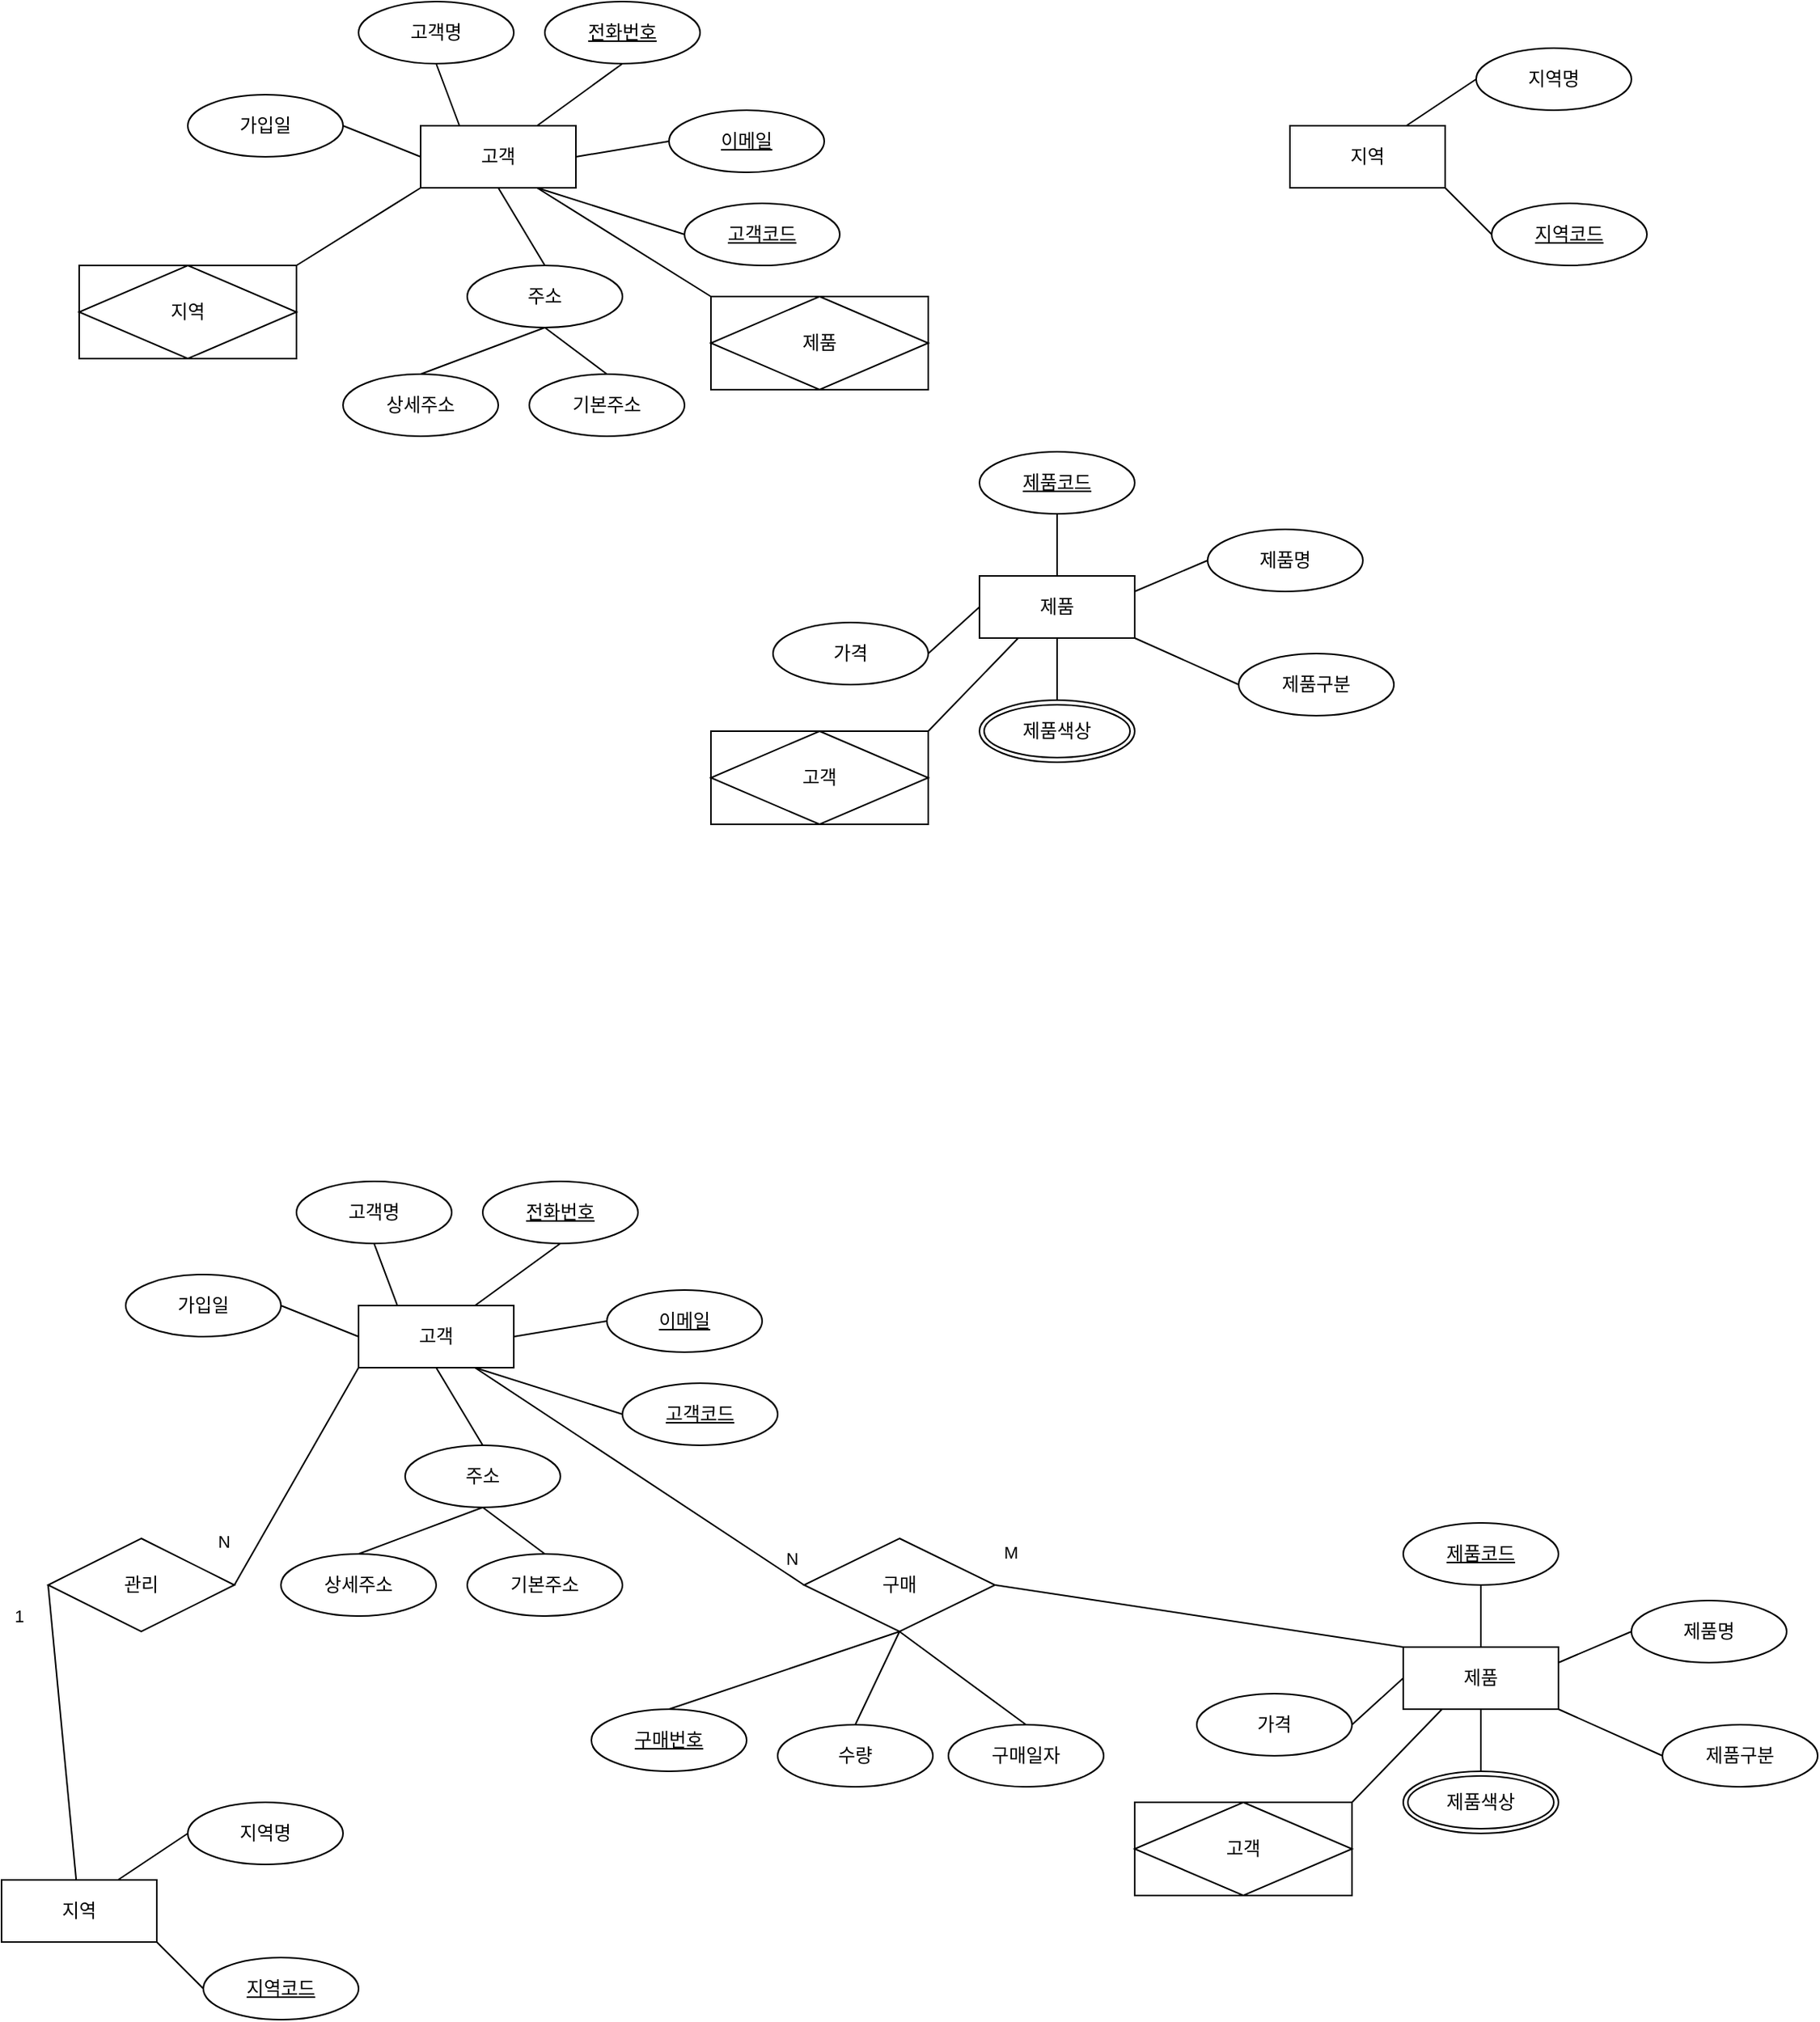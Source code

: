 <mxfile version="24.2.3" type="github" pages="2">
  <diagram name="페이지-1" id="yWdQFHgo5pu_PBagp2mT">
    <mxGraphModel dx="1611" dy="796" grid="1" gridSize="10" guides="1" tooltips="1" connect="1" arrows="1" fold="1" page="1" pageScale="1" pageWidth="827" pageHeight="1169" math="0" shadow="0">
      <root>
        <mxCell id="0" />
        <mxCell id="1" parent="0" />
        <mxCell id="yfW7u3X2JtrVaQoR2vka-1" value="고객" style="whiteSpace=wrap;html=1;align=center;" parent="1" vertex="1">
          <mxGeometry x="320" y="320" width="100" height="40" as="geometry" />
        </mxCell>
        <mxCell id="yfW7u3X2JtrVaQoR2vka-2" value="고객명" style="ellipse;whiteSpace=wrap;html=1;align=center;" parent="1" vertex="1">
          <mxGeometry x="280" y="240" width="100" height="40" as="geometry" />
        </mxCell>
        <mxCell id="yfW7u3X2JtrVaQoR2vka-3" value="" style="endArrow=none;html=1;rounded=0;exitX=0.5;exitY=1;exitDx=0;exitDy=0;entryX=0.25;entryY=0;entryDx=0;entryDy=0;" parent="1" source="yfW7u3X2JtrVaQoR2vka-2" target="yfW7u3X2JtrVaQoR2vka-1" edge="1">
          <mxGeometry relative="1" as="geometry">
            <mxPoint x="330" y="380" as="sourcePoint" />
            <mxPoint x="490" y="380" as="targetPoint" />
          </mxGeometry>
        </mxCell>
        <mxCell id="yfW7u3X2JtrVaQoR2vka-5" value="전화번호" style="ellipse;whiteSpace=wrap;html=1;align=center;fontStyle=4;" parent="1" vertex="1">
          <mxGeometry x="400" y="240" width="100" height="40" as="geometry" />
        </mxCell>
        <mxCell id="yfW7u3X2JtrVaQoR2vka-6" value="" style="endArrow=none;html=1;rounded=0;exitX=0.5;exitY=1;exitDx=0;exitDy=0;entryX=0.75;entryY=0;entryDx=0;entryDy=0;" parent="1" source="yfW7u3X2JtrVaQoR2vka-5" target="yfW7u3X2JtrVaQoR2vka-1" edge="1">
          <mxGeometry relative="1" as="geometry">
            <mxPoint x="340" y="290" as="sourcePoint" />
            <mxPoint x="355" y="330" as="targetPoint" />
          </mxGeometry>
        </mxCell>
        <mxCell id="yfW7u3X2JtrVaQoR2vka-7" value="이메일" style="ellipse;whiteSpace=wrap;html=1;align=center;fontStyle=4;" parent="1" vertex="1">
          <mxGeometry x="480" y="310" width="100" height="40" as="geometry" />
        </mxCell>
        <mxCell id="yfW7u3X2JtrVaQoR2vka-8" value="" style="endArrow=none;html=1;rounded=0;entryX=0;entryY=0.5;entryDx=0;entryDy=0;exitX=1;exitY=0.5;exitDx=0;exitDy=0;" parent="1" source="yfW7u3X2JtrVaQoR2vka-1" target="yfW7u3X2JtrVaQoR2vka-7" edge="1">
          <mxGeometry relative="1" as="geometry">
            <mxPoint x="330" y="380" as="sourcePoint" />
            <mxPoint x="490" y="380" as="targetPoint" />
          </mxGeometry>
        </mxCell>
        <mxCell id="yfW7u3X2JtrVaQoR2vka-9" value="고객코드" style="ellipse;whiteSpace=wrap;html=1;align=center;fontStyle=4;" parent="1" vertex="1">
          <mxGeometry x="490" y="370" width="100" height="40" as="geometry" />
        </mxCell>
        <mxCell id="yfW7u3X2JtrVaQoR2vka-10" value="" style="endArrow=none;html=1;rounded=0;entryX=0;entryY=0.5;entryDx=0;entryDy=0;exitX=0.75;exitY=1;exitDx=0;exitDy=0;" parent="1" source="yfW7u3X2JtrVaQoR2vka-1" target="yfW7u3X2JtrVaQoR2vka-9" edge="1">
          <mxGeometry relative="1" as="geometry">
            <mxPoint x="400" y="410" as="sourcePoint" />
            <mxPoint x="470" y="450" as="targetPoint" />
          </mxGeometry>
        </mxCell>
        <mxCell id="yfW7u3X2JtrVaQoR2vka-11" value="주소" style="ellipse;whiteSpace=wrap;html=1;align=center;" parent="1" vertex="1">
          <mxGeometry x="350" y="410" width="100" height="40" as="geometry" />
        </mxCell>
        <mxCell id="yfW7u3X2JtrVaQoR2vka-12" value="" style="endArrow=none;html=1;rounded=0;exitX=0.5;exitY=1;exitDx=0;exitDy=0;entryX=0.5;entryY=0;entryDx=0;entryDy=0;" parent="1" source="yfW7u3X2JtrVaQoR2vka-1" target="yfW7u3X2JtrVaQoR2vka-11" edge="1">
          <mxGeometry relative="1" as="geometry">
            <mxPoint x="330" y="380" as="sourcePoint" />
            <mxPoint x="490" y="380" as="targetPoint" />
          </mxGeometry>
        </mxCell>
        <mxCell id="yfW7u3X2JtrVaQoR2vka-13" value="상세주소" style="ellipse;whiteSpace=wrap;html=1;align=center;" parent="1" vertex="1">
          <mxGeometry x="270" y="480" width="100" height="40" as="geometry" />
        </mxCell>
        <mxCell id="yfW7u3X2JtrVaQoR2vka-14" value="" style="endArrow=none;html=1;rounded=0;exitX=0.5;exitY=1;exitDx=0;exitDy=0;entryX=0.5;entryY=0;entryDx=0;entryDy=0;" parent="1" source="yfW7u3X2JtrVaQoR2vka-11" target="yfW7u3X2JtrVaQoR2vka-13" edge="1">
          <mxGeometry relative="1" as="geometry">
            <mxPoint x="330" y="380" as="sourcePoint" />
            <mxPoint x="490" y="380" as="targetPoint" />
          </mxGeometry>
        </mxCell>
        <mxCell id="yfW7u3X2JtrVaQoR2vka-15" value="기본주소" style="ellipse;whiteSpace=wrap;html=1;align=center;" parent="1" vertex="1">
          <mxGeometry x="390" y="480" width="100" height="40" as="geometry" />
        </mxCell>
        <mxCell id="yfW7u3X2JtrVaQoR2vka-16" value="" style="endArrow=none;html=1;rounded=0;exitX=0.5;exitY=1;exitDx=0;exitDy=0;entryX=0.5;entryY=0;entryDx=0;entryDy=0;" parent="1" source="yfW7u3X2JtrVaQoR2vka-11" target="yfW7u3X2JtrVaQoR2vka-15" edge="1">
          <mxGeometry relative="1" as="geometry">
            <mxPoint x="520" y="450" as="sourcePoint" />
            <mxPoint x="610" y="380" as="targetPoint" />
          </mxGeometry>
        </mxCell>
        <mxCell id="yfW7u3X2JtrVaQoR2vka-17" value="가입일" style="ellipse;whiteSpace=wrap;html=1;align=center;" parent="1" vertex="1">
          <mxGeometry x="170" y="300" width="100" height="40" as="geometry" />
        </mxCell>
        <mxCell id="yfW7u3X2JtrVaQoR2vka-18" value="" style="endArrow=none;html=1;rounded=0;exitX=0;exitY=0.5;exitDx=0;exitDy=0;entryX=1;entryY=0.5;entryDx=0;entryDy=0;" parent="1" source="yfW7u3X2JtrVaQoR2vka-1" target="yfW7u3X2JtrVaQoR2vka-17" edge="1">
          <mxGeometry relative="1" as="geometry">
            <mxPoint x="330" y="380" as="sourcePoint" />
            <mxPoint x="490" y="380" as="targetPoint" />
          </mxGeometry>
        </mxCell>
        <mxCell id="yfW7u3X2JtrVaQoR2vka-20" value="" style="endArrow=none;html=1;rounded=0;exitX=0;exitY=1;exitDx=0;exitDy=0;entryX=1;entryY=0;entryDx=0;entryDy=0;" parent="1" source="yfW7u3X2JtrVaQoR2vka-1" target="yfW7u3X2JtrVaQoR2vka-40" edge="1">
          <mxGeometry relative="1" as="geometry">
            <mxPoint x="310" y="420" as="sourcePoint" />
            <mxPoint x="260" y="400" as="targetPoint" />
          </mxGeometry>
        </mxCell>
        <mxCell id="yfW7u3X2JtrVaQoR2vka-21" value="지역" style="whiteSpace=wrap;html=1;align=center;" parent="1" vertex="1">
          <mxGeometry x="880" y="320" width="100" height="40" as="geometry" />
        </mxCell>
        <mxCell id="yfW7u3X2JtrVaQoR2vka-23" value="" style="endArrow=none;html=1;rounded=0;entryX=0;entryY=0.5;entryDx=0;entryDy=0;exitX=0.75;exitY=0;exitDx=0;exitDy=0;" parent="1" source="yfW7u3X2JtrVaQoR2vka-21" target="yfW7u3X2JtrVaQoR2vka-24" edge="1">
          <mxGeometry relative="1" as="geometry">
            <mxPoint x="980" y="300" as="sourcePoint" />
            <mxPoint x="1040" y="290" as="targetPoint" />
          </mxGeometry>
        </mxCell>
        <mxCell id="yfW7u3X2JtrVaQoR2vka-24" value="지역명" style="ellipse;whiteSpace=wrap;html=1;align=center;" parent="1" vertex="1">
          <mxGeometry x="1000" y="270" width="100" height="40" as="geometry" />
        </mxCell>
        <mxCell id="yfW7u3X2JtrVaQoR2vka-25" value="지역코드" style="ellipse;whiteSpace=wrap;html=1;align=center;fontStyle=4;" parent="1" vertex="1">
          <mxGeometry x="1010" y="370" width="100" height="40" as="geometry" />
        </mxCell>
        <mxCell id="yfW7u3X2JtrVaQoR2vka-26" value="" style="endArrow=none;html=1;rounded=0;entryX=0;entryY=0.5;entryDx=0;entryDy=0;exitX=1;exitY=1;exitDx=0;exitDy=0;" parent="1" source="yfW7u3X2JtrVaQoR2vka-21" target="yfW7u3X2JtrVaQoR2vka-25" edge="1">
          <mxGeometry relative="1" as="geometry">
            <mxPoint x="650" y="410" as="sourcePoint" />
            <mxPoint x="810" y="410" as="targetPoint" />
          </mxGeometry>
        </mxCell>
        <mxCell id="yfW7u3X2JtrVaQoR2vka-27" value="제품" style="whiteSpace=wrap;html=1;align=center;" parent="1" vertex="1">
          <mxGeometry x="680" y="610" width="100" height="40" as="geometry" />
        </mxCell>
        <mxCell id="yfW7u3X2JtrVaQoR2vka-28" value="제품코드" style="ellipse;whiteSpace=wrap;html=1;align=center;fontStyle=4;" parent="1" vertex="1">
          <mxGeometry x="680" y="530" width="100" height="40" as="geometry" />
        </mxCell>
        <mxCell id="yfW7u3X2JtrVaQoR2vka-29" value="" style="endArrow=none;html=1;rounded=0;entryX=0.5;entryY=1;entryDx=0;entryDy=0;exitX=0.5;exitY=0;exitDx=0;exitDy=0;" parent="1" source="yfW7u3X2JtrVaQoR2vka-27" target="yfW7u3X2JtrVaQoR2vka-28" edge="1">
          <mxGeometry relative="1" as="geometry">
            <mxPoint x="650" y="410" as="sourcePoint" />
            <mxPoint x="810" y="410" as="targetPoint" />
          </mxGeometry>
        </mxCell>
        <mxCell id="yfW7u3X2JtrVaQoR2vka-30" value="제품명" style="ellipse;whiteSpace=wrap;html=1;align=center;" parent="1" vertex="1">
          <mxGeometry x="827" y="580" width="100" height="40" as="geometry" />
        </mxCell>
        <mxCell id="yfW7u3X2JtrVaQoR2vka-31" value="" style="endArrow=none;html=1;rounded=0;entryX=0.5;entryY=1;entryDx=0;entryDy=0;exitX=0.5;exitY=0;exitDx=0;exitDy=0;" parent="1" source="yfW7u3X2JtrVaQoR2vka-37" target="yfW7u3X2JtrVaQoR2vka-27" edge="1">
          <mxGeometry relative="1" as="geometry">
            <mxPoint x="650" y="410" as="sourcePoint" />
            <mxPoint x="810" y="410" as="targetPoint" />
          </mxGeometry>
        </mxCell>
        <mxCell id="yfW7u3X2JtrVaQoR2vka-32" value="" style="endArrow=none;html=1;rounded=0;entryX=0;entryY=0.5;entryDx=0;entryDy=0;exitX=1;exitY=0.25;exitDx=0;exitDy=0;" parent="1" source="yfW7u3X2JtrVaQoR2vka-27" target="yfW7u3X2JtrVaQoR2vka-30" edge="1">
          <mxGeometry relative="1" as="geometry">
            <mxPoint x="740" y="620" as="sourcePoint" />
            <mxPoint x="740" y="580" as="targetPoint" />
          </mxGeometry>
        </mxCell>
        <mxCell id="yfW7u3X2JtrVaQoR2vka-33" value="제품구분" style="ellipse;whiteSpace=wrap;html=1;align=center;" parent="1" vertex="1">
          <mxGeometry x="847" y="660" width="100" height="40" as="geometry" />
        </mxCell>
        <mxCell id="yfW7u3X2JtrVaQoR2vka-34" value="" style="endArrow=none;html=1;rounded=0;entryX=0;entryY=0.5;entryDx=0;entryDy=0;exitX=1;exitY=1;exitDx=0;exitDy=0;" parent="1" source="yfW7u3X2JtrVaQoR2vka-27" target="yfW7u3X2JtrVaQoR2vka-33" edge="1">
          <mxGeometry relative="1" as="geometry">
            <mxPoint x="800" y="700" as="sourcePoint" />
            <mxPoint x="760" y="660" as="targetPoint" />
          </mxGeometry>
        </mxCell>
        <mxCell id="yfW7u3X2JtrVaQoR2vka-37" value="제품색상" style="ellipse;shape=doubleEllipse;margin=3;whiteSpace=wrap;html=1;align=center;" parent="1" vertex="1">
          <mxGeometry x="680" y="690" width="100" height="40" as="geometry" />
        </mxCell>
        <mxCell id="yfW7u3X2JtrVaQoR2vka-38" value="가격" style="ellipse;whiteSpace=wrap;html=1;align=center;" parent="1" vertex="1">
          <mxGeometry x="547" y="640" width="100" height="40" as="geometry" />
        </mxCell>
        <mxCell id="yfW7u3X2JtrVaQoR2vka-39" value="" style="endArrow=none;html=1;rounded=0;entryX=1;entryY=0.5;entryDx=0;entryDy=0;exitX=0;exitY=0.5;exitDx=0;exitDy=0;" parent="1" source="yfW7u3X2JtrVaQoR2vka-27" target="yfW7u3X2JtrVaQoR2vka-38" edge="1">
          <mxGeometry relative="1" as="geometry">
            <mxPoint x="500" y="680" as="sourcePoint" />
            <mxPoint x="460" y="640" as="targetPoint" />
          </mxGeometry>
        </mxCell>
        <mxCell id="yfW7u3X2JtrVaQoR2vka-40" value="지역" style="shape=associativeEntity;whiteSpace=wrap;html=1;align=center;" parent="1" vertex="1">
          <mxGeometry x="100" y="410" width="140" height="60" as="geometry" />
        </mxCell>
        <mxCell id="yfW7u3X2JtrVaQoR2vka-41" value="제품" style="shape=associativeEntity;whiteSpace=wrap;html=1;align=center;" parent="1" vertex="1">
          <mxGeometry x="507" y="430" width="140" height="60" as="geometry" />
        </mxCell>
        <mxCell id="yfW7u3X2JtrVaQoR2vka-42" value="" style="endArrow=none;html=1;rounded=0;exitX=0.75;exitY=1;exitDx=0;exitDy=0;entryX=0;entryY=0;entryDx=0;entryDy=0;" parent="1" source="yfW7u3X2JtrVaQoR2vka-1" target="yfW7u3X2JtrVaQoR2vka-41" edge="1">
          <mxGeometry relative="1" as="geometry">
            <mxPoint x="650" y="420" as="sourcePoint" />
            <mxPoint x="810" y="420" as="targetPoint" />
          </mxGeometry>
        </mxCell>
        <mxCell id="yfW7u3X2JtrVaQoR2vka-43" value="고객" style="shape=associativeEntity;whiteSpace=wrap;html=1;align=center;" parent="1" vertex="1">
          <mxGeometry x="507" y="710" width="140" height="60" as="geometry" />
        </mxCell>
        <mxCell id="yfW7u3X2JtrVaQoR2vka-44" value="" style="endArrow=none;html=1;rounded=0;entryX=0.25;entryY=1;entryDx=0;entryDy=0;exitX=1;exitY=0;exitDx=0;exitDy=0;" parent="1" source="yfW7u3X2JtrVaQoR2vka-43" target="yfW7u3X2JtrVaQoR2vka-27" edge="1">
          <mxGeometry relative="1" as="geometry">
            <mxPoint x="650" y="420" as="sourcePoint" />
            <mxPoint x="810" y="420" as="targetPoint" />
          </mxGeometry>
        </mxCell>
        <mxCell id="UQGRLmTT_KwxohVnR57Q-1" value="고객" style="whiteSpace=wrap;html=1;align=center;" parent="1" vertex="1">
          <mxGeometry x="280" y="1080" width="100" height="40" as="geometry" />
        </mxCell>
        <mxCell id="UQGRLmTT_KwxohVnR57Q-2" value="고객명" style="ellipse;whiteSpace=wrap;html=1;align=center;" parent="1" vertex="1">
          <mxGeometry x="240" y="1000" width="100" height="40" as="geometry" />
        </mxCell>
        <mxCell id="UQGRLmTT_KwxohVnR57Q-3" value="" style="endArrow=none;html=1;rounded=0;exitX=0.5;exitY=1;exitDx=0;exitDy=0;entryX=0.25;entryY=0;entryDx=0;entryDy=0;" parent="1" source="UQGRLmTT_KwxohVnR57Q-2" target="UQGRLmTT_KwxohVnR57Q-1" edge="1">
          <mxGeometry relative="1" as="geometry">
            <mxPoint x="290" y="1140" as="sourcePoint" />
            <mxPoint x="450" y="1140" as="targetPoint" />
          </mxGeometry>
        </mxCell>
        <mxCell id="UQGRLmTT_KwxohVnR57Q-4" value="전화번호" style="ellipse;whiteSpace=wrap;html=1;align=center;fontStyle=4;" parent="1" vertex="1">
          <mxGeometry x="360" y="1000" width="100" height="40" as="geometry" />
        </mxCell>
        <mxCell id="UQGRLmTT_KwxohVnR57Q-5" value="" style="endArrow=none;html=1;rounded=0;exitX=0.5;exitY=1;exitDx=0;exitDy=0;entryX=0.75;entryY=0;entryDx=0;entryDy=0;" parent="1" source="UQGRLmTT_KwxohVnR57Q-4" target="UQGRLmTT_KwxohVnR57Q-1" edge="1">
          <mxGeometry relative="1" as="geometry">
            <mxPoint x="300" y="1050" as="sourcePoint" />
            <mxPoint x="315" y="1090" as="targetPoint" />
          </mxGeometry>
        </mxCell>
        <mxCell id="UQGRLmTT_KwxohVnR57Q-6" value="이메일" style="ellipse;whiteSpace=wrap;html=1;align=center;fontStyle=4;" parent="1" vertex="1">
          <mxGeometry x="440" y="1070" width="100" height="40" as="geometry" />
        </mxCell>
        <mxCell id="UQGRLmTT_KwxohVnR57Q-7" value="" style="endArrow=none;html=1;rounded=0;entryX=0;entryY=0.5;entryDx=0;entryDy=0;exitX=1;exitY=0.5;exitDx=0;exitDy=0;" parent="1" source="UQGRLmTT_KwxohVnR57Q-1" target="UQGRLmTT_KwxohVnR57Q-6" edge="1">
          <mxGeometry relative="1" as="geometry">
            <mxPoint x="290" y="1140" as="sourcePoint" />
            <mxPoint x="450" y="1140" as="targetPoint" />
          </mxGeometry>
        </mxCell>
        <mxCell id="UQGRLmTT_KwxohVnR57Q-8" value="고객코드" style="ellipse;whiteSpace=wrap;html=1;align=center;fontStyle=4;" parent="1" vertex="1">
          <mxGeometry x="450" y="1130" width="100" height="40" as="geometry" />
        </mxCell>
        <mxCell id="UQGRLmTT_KwxohVnR57Q-9" value="" style="endArrow=none;html=1;rounded=0;entryX=0;entryY=0.5;entryDx=0;entryDy=0;exitX=0.75;exitY=1;exitDx=0;exitDy=0;" parent="1" source="UQGRLmTT_KwxohVnR57Q-1" target="UQGRLmTT_KwxohVnR57Q-8" edge="1">
          <mxGeometry relative="1" as="geometry">
            <mxPoint x="360" y="1170" as="sourcePoint" />
            <mxPoint x="430" y="1210" as="targetPoint" />
          </mxGeometry>
        </mxCell>
        <mxCell id="UQGRLmTT_KwxohVnR57Q-10" value="주소" style="ellipse;whiteSpace=wrap;html=1;align=center;" parent="1" vertex="1">
          <mxGeometry x="310" y="1170" width="100" height="40" as="geometry" />
        </mxCell>
        <mxCell id="UQGRLmTT_KwxohVnR57Q-11" value="" style="endArrow=none;html=1;rounded=0;exitX=0.5;exitY=1;exitDx=0;exitDy=0;entryX=0.5;entryY=0;entryDx=0;entryDy=0;" parent="1" source="UQGRLmTT_KwxohVnR57Q-1" target="UQGRLmTT_KwxohVnR57Q-10" edge="1">
          <mxGeometry relative="1" as="geometry">
            <mxPoint x="290" y="1140" as="sourcePoint" />
            <mxPoint x="450" y="1140" as="targetPoint" />
          </mxGeometry>
        </mxCell>
        <mxCell id="UQGRLmTT_KwxohVnR57Q-12" value="상세주소" style="ellipse;whiteSpace=wrap;html=1;align=center;" parent="1" vertex="1">
          <mxGeometry x="230" y="1240" width="100" height="40" as="geometry" />
        </mxCell>
        <mxCell id="UQGRLmTT_KwxohVnR57Q-13" value="" style="endArrow=none;html=1;rounded=0;exitX=0.5;exitY=1;exitDx=0;exitDy=0;entryX=0.5;entryY=0;entryDx=0;entryDy=0;" parent="1" source="UQGRLmTT_KwxohVnR57Q-10" target="UQGRLmTT_KwxohVnR57Q-12" edge="1">
          <mxGeometry relative="1" as="geometry">
            <mxPoint x="290" y="1140" as="sourcePoint" />
            <mxPoint x="450" y="1140" as="targetPoint" />
          </mxGeometry>
        </mxCell>
        <mxCell id="UQGRLmTT_KwxohVnR57Q-14" value="기본주소" style="ellipse;whiteSpace=wrap;html=1;align=center;" parent="1" vertex="1">
          <mxGeometry x="350" y="1240" width="100" height="40" as="geometry" />
        </mxCell>
        <mxCell id="UQGRLmTT_KwxohVnR57Q-15" value="" style="endArrow=none;html=1;rounded=0;exitX=0.5;exitY=1;exitDx=0;exitDy=0;entryX=0.5;entryY=0;entryDx=0;entryDy=0;" parent="1" source="UQGRLmTT_KwxohVnR57Q-10" target="UQGRLmTT_KwxohVnR57Q-14" edge="1">
          <mxGeometry relative="1" as="geometry">
            <mxPoint x="480" y="1210" as="sourcePoint" />
            <mxPoint x="570" y="1140" as="targetPoint" />
          </mxGeometry>
        </mxCell>
        <mxCell id="UQGRLmTT_KwxohVnR57Q-16" value="가입일" style="ellipse;whiteSpace=wrap;html=1;align=center;" parent="1" vertex="1">
          <mxGeometry x="130" y="1060" width="100" height="40" as="geometry" />
        </mxCell>
        <mxCell id="UQGRLmTT_KwxohVnR57Q-17" value="" style="endArrow=none;html=1;rounded=0;exitX=0;exitY=0.5;exitDx=0;exitDy=0;entryX=1;entryY=0.5;entryDx=0;entryDy=0;" parent="1" source="UQGRLmTT_KwxohVnR57Q-1" target="UQGRLmTT_KwxohVnR57Q-16" edge="1">
          <mxGeometry relative="1" as="geometry">
            <mxPoint x="290" y="1140" as="sourcePoint" />
            <mxPoint x="450" y="1140" as="targetPoint" />
          </mxGeometry>
        </mxCell>
        <mxCell id="UQGRLmTT_KwxohVnR57Q-19" value="지역" style="whiteSpace=wrap;html=1;align=center;" parent="1" vertex="1">
          <mxGeometry x="50" y="1450" width="100" height="40" as="geometry" />
        </mxCell>
        <mxCell id="UQGRLmTT_KwxohVnR57Q-20" value="" style="endArrow=none;html=1;rounded=0;entryX=0;entryY=0.5;entryDx=0;entryDy=0;exitX=0.75;exitY=0;exitDx=0;exitDy=0;" parent="1" source="UQGRLmTT_KwxohVnR57Q-19" target="UQGRLmTT_KwxohVnR57Q-21" edge="1">
          <mxGeometry relative="1" as="geometry">
            <mxPoint x="150" y="1430" as="sourcePoint" />
            <mxPoint x="210" y="1420" as="targetPoint" />
          </mxGeometry>
        </mxCell>
        <mxCell id="UQGRLmTT_KwxohVnR57Q-21" value="지역명" style="ellipse;whiteSpace=wrap;html=1;align=center;" parent="1" vertex="1">
          <mxGeometry x="170" y="1400" width="100" height="40" as="geometry" />
        </mxCell>
        <mxCell id="UQGRLmTT_KwxohVnR57Q-22" value="지역코드" style="ellipse;whiteSpace=wrap;html=1;align=center;fontStyle=4;" parent="1" vertex="1">
          <mxGeometry x="180" y="1500" width="100" height="40" as="geometry" />
        </mxCell>
        <mxCell id="UQGRLmTT_KwxohVnR57Q-23" value="" style="endArrow=none;html=1;rounded=0;entryX=0;entryY=0.5;entryDx=0;entryDy=0;exitX=1;exitY=1;exitDx=0;exitDy=0;" parent="1" source="UQGRLmTT_KwxohVnR57Q-19" target="UQGRLmTT_KwxohVnR57Q-22" edge="1">
          <mxGeometry relative="1" as="geometry">
            <mxPoint x="-180" y="1540" as="sourcePoint" />
            <mxPoint x="-20" y="1540" as="targetPoint" />
          </mxGeometry>
        </mxCell>
        <mxCell id="UQGRLmTT_KwxohVnR57Q-24" value="제품" style="whiteSpace=wrap;html=1;align=center;" parent="1" vertex="1">
          <mxGeometry x="953" y="1300" width="100" height="40" as="geometry" />
        </mxCell>
        <mxCell id="UQGRLmTT_KwxohVnR57Q-25" value="제품코드" style="ellipse;whiteSpace=wrap;html=1;align=center;fontStyle=4;" parent="1" vertex="1">
          <mxGeometry x="953" y="1220" width="100" height="40" as="geometry" />
        </mxCell>
        <mxCell id="UQGRLmTT_KwxohVnR57Q-26" value="" style="endArrow=none;html=1;rounded=0;entryX=0.5;entryY=1;entryDx=0;entryDy=0;exitX=0.5;exitY=0;exitDx=0;exitDy=0;" parent="1" source="UQGRLmTT_KwxohVnR57Q-24" target="UQGRLmTT_KwxohVnR57Q-25" edge="1">
          <mxGeometry relative="1" as="geometry">
            <mxPoint x="923" y="1100" as="sourcePoint" />
            <mxPoint x="1083" y="1100" as="targetPoint" />
          </mxGeometry>
        </mxCell>
        <mxCell id="UQGRLmTT_KwxohVnR57Q-27" value="제품명" style="ellipse;whiteSpace=wrap;html=1;align=center;" parent="1" vertex="1">
          <mxGeometry x="1100" y="1270" width="100" height="40" as="geometry" />
        </mxCell>
        <mxCell id="UQGRLmTT_KwxohVnR57Q-28" value="" style="endArrow=none;html=1;rounded=0;entryX=0.5;entryY=1;entryDx=0;entryDy=0;exitX=0.5;exitY=0;exitDx=0;exitDy=0;" parent="1" source="UQGRLmTT_KwxohVnR57Q-32" target="UQGRLmTT_KwxohVnR57Q-24" edge="1">
          <mxGeometry relative="1" as="geometry">
            <mxPoint x="923" y="1100" as="sourcePoint" />
            <mxPoint x="1083" y="1100" as="targetPoint" />
          </mxGeometry>
        </mxCell>
        <mxCell id="UQGRLmTT_KwxohVnR57Q-29" value="" style="endArrow=none;html=1;rounded=0;entryX=0;entryY=0.5;entryDx=0;entryDy=0;exitX=1;exitY=0.25;exitDx=0;exitDy=0;" parent="1" source="UQGRLmTT_KwxohVnR57Q-24" target="UQGRLmTT_KwxohVnR57Q-27" edge="1">
          <mxGeometry relative="1" as="geometry">
            <mxPoint x="1013" y="1310" as="sourcePoint" />
            <mxPoint x="1013" y="1270" as="targetPoint" />
          </mxGeometry>
        </mxCell>
        <mxCell id="UQGRLmTT_KwxohVnR57Q-30" value="제품구분" style="ellipse;whiteSpace=wrap;html=1;align=center;" parent="1" vertex="1">
          <mxGeometry x="1120" y="1350" width="100" height="40" as="geometry" />
        </mxCell>
        <mxCell id="UQGRLmTT_KwxohVnR57Q-31" value="" style="endArrow=none;html=1;rounded=0;entryX=0;entryY=0.5;entryDx=0;entryDy=0;exitX=1;exitY=1;exitDx=0;exitDy=0;" parent="1" source="UQGRLmTT_KwxohVnR57Q-24" target="UQGRLmTT_KwxohVnR57Q-30" edge="1">
          <mxGeometry relative="1" as="geometry">
            <mxPoint x="1073" y="1390" as="sourcePoint" />
            <mxPoint x="1033" y="1350" as="targetPoint" />
          </mxGeometry>
        </mxCell>
        <mxCell id="UQGRLmTT_KwxohVnR57Q-32" value="제품색상" style="ellipse;shape=doubleEllipse;margin=3;whiteSpace=wrap;html=1;align=center;" parent="1" vertex="1">
          <mxGeometry x="953" y="1380" width="100" height="40" as="geometry" />
        </mxCell>
        <mxCell id="UQGRLmTT_KwxohVnR57Q-33" value="가격" style="ellipse;whiteSpace=wrap;html=1;align=center;" parent="1" vertex="1">
          <mxGeometry x="820" y="1330" width="100" height="40" as="geometry" />
        </mxCell>
        <mxCell id="UQGRLmTT_KwxohVnR57Q-34" value="" style="endArrow=none;html=1;rounded=0;entryX=1;entryY=0.5;entryDx=0;entryDy=0;exitX=0;exitY=0.5;exitDx=0;exitDy=0;" parent="1" source="UQGRLmTT_KwxohVnR57Q-24" target="UQGRLmTT_KwxohVnR57Q-33" edge="1">
          <mxGeometry relative="1" as="geometry">
            <mxPoint x="773" y="1370" as="sourcePoint" />
            <mxPoint x="733" y="1330" as="targetPoint" />
          </mxGeometry>
        </mxCell>
        <mxCell id="UQGRLmTT_KwxohVnR57Q-38" value="고객" style="shape=associativeEntity;whiteSpace=wrap;html=1;align=center;" parent="1" vertex="1">
          <mxGeometry x="780" y="1400" width="140" height="60" as="geometry" />
        </mxCell>
        <mxCell id="UQGRLmTT_KwxohVnR57Q-39" value="" style="endArrow=none;html=1;rounded=0;entryX=0.25;entryY=1;entryDx=0;entryDy=0;exitX=1;exitY=0;exitDx=0;exitDy=0;" parent="1" source="UQGRLmTT_KwxohVnR57Q-38" target="UQGRLmTT_KwxohVnR57Q-24" edge="1">
          <mxGeometry relative="1" as="geometry">
            <mxPoint x="923" y="1110" as="sourcePoint" />
            <mxPoint x="1083" y="1110" as="targetPoint" />
          </mxGeometry>
        </mxCell>
        <mxCell id="UQGRLmTT_KwxohVnR57Q-40" value="관리" style="shape=rhombus;perimeter=rhombusPerimeter;whiteSpace=wrap;html=1;align=center;" parent="1" vertex="1">
          <mxGeometry x="80" y="1230" width="120" height="60" as="geometry" />
        </mxCell>
        <mxCell id="UQGRLmTT_KwxohVnR57Q-41" value="N" style="endArrow=none;html=1;rounded=0;entryX=1;entryY=0.5;entryDx=0;entryDy=0;exitX=0;exitY=1;exitDx=0;exitDy=0;" parent="1" source="UQGRLmTT_KwxohVnR57Q-1" target="UQGRLmTT_KwxohVnR57Q-40" edge="1">
          <mxGeometry x="0.742" y="-20" relative="1" as="geometry">
            <mxPoint x="530" y="1230" as="sourcePoint" />
            <mxPoint x="690" y="1230" as="targetPoint" />
            <mxPoint as="offset" />
          </mxGeometry>
        </mxCell>
        <mxCell id="UQGRLmTT_KwxohVnR57Q-42" value="1" style="endArrow=none;html=1;rounded=0;entryX=0;entryY=0.5;entryDx=0;entryDy=0;" parent="1" source="UQGRLmTT_KwxohVnR57Q-19" target="UQGRLmTT_KwxohVnR57Q-40" edge="1">
          <mxGeometry x="0.808" y="21" relative="1" as="geometry">
            <mxPoint x="270" y="1230" as="sourcePoint" />
            <mxPoint x="430" y="1230" as="targetPoint" />
            <mxPoint as="offset" />
          </mxGeometry>
        </mxCell>
        <mxCell id="UQGRLmTT_KwxohVnR57Q-43" value="구매" style="shape=rhombus;perimeter=rhombusPerimeter;whiteSpace=wrap;html=1;align=center;" parent="1" vertex="1">
          <mxGeometry x="567" y="1230" width="123" height="60" as="geometry" />
        </mxCell>
        <mxCell id="UQGRLmTT_KwxohVnR57Q-44" value="N" style="endArrow=none;html=1;rounded=0;entryX=0;entryY=0.5;entryDx=0;entryDy=0;exitX=0.75;exitY=1;exitDx=0;exitDy=0;" parent="1" source="UQGRLmTT_KwxohVnR57Q-1" target="UQGRLmTT_KwxohVnR57Q-43" edge="1">
          <mxGeometry x="0.871" y="10" relative="1" as="geometry">
            <mxPoint x="270" y="1280" as="sourcePoint" />
            <mxPoint x="430" y="1280" as="targetPoint" />
            <mxPoint as="offset" />
          </mxGeometry>
        </mxCell>
        <mxCell id="UQGRLmTT_KwxohVnR57Q-45" value="M" style="endArrow=none;html=1;rounded=0;entryX=0;entryY=0;entryDx=0;entryDy=0;exitX=1;exitY=0.5;exitDx=0;exitDy=0;" parent="1" source="UQGRLmTT_KwxohVnR57Q-43" target="UQGRLmTT_KwxohVnR57Q-24" edge="1">
          <mxGeometry x="-0.944" y="22" relative="1" as="geometry">
            <mxPoint x="270" y="1280" as="sourcePoint" />
            <mxPoint x="430" y="1280" as="targetPoint" />
            <mxPoint x="-1" as="offset" />
          </mxGeometry>
        </mxCell>
        <mxCell id="UQGRLmTT_KwxohVnR57Q-47" value="수량" style="ellipse;whiteSpace=wrap;html=1;align=center;" parent="1" vertex="1">
          <mxGeometry x="550" y="1350" width="100" height="40" as="geometry" />
        </mxCell>
        <mxCell id="UQGRLmTT_KwxohVnR57Q-48" value="" style="endArrow=none;html=1;rounded=0;entryX=0.5;entryY=1;entryDx=0;entryDy=0;exitX=0.5;exitY=0;exitDx=0;exitDy=0;" parent="1" source="UQGRLmTT_KwxohVnR57Q-47" target="UQGRLmTT_KwxohVnR57Q-43" edge="1">
          <mxGeometry relative="1" as="geometry">
            <mxPoint x="270" y="1220" as="sourcePoint" />
            <mxPoint x="430" y="1220" as="targetPoint" />
          </mxGeometry>
        </mxCell>
        <mxCell id="UQGRLmTT_KwxohVnR57Q-49" value="구매일자" style="ellipse;whiteSpace=wrap;html=1;align=center;" parent="1" vertex="1">
          <mxGeometry x="660" y="1350" width="100" height="40" as="geometry" />
        </mxCell>
        <mxCell id="UQGRLmTT_KwxohVnR57Q-50" value="" style="endArrow=none;html=1;rounded=0;entryX=0.5;entryY=1;entryDx=0;entryDy=0;exitX=0.5;exitY=0;exitDx=0;exitDy=0;" parent="1" source="UQGRLmTT_KwxohVnR57Q-49" target="UQGRLmTT_KwxohVnR57Q-43" edge="1">
          <mxGeometry relative="1" as="geometry">
            <mxPoint x="387" y="1230" as="sourcePoint" />
            <mxPoint x="746" y="1300" as="targetPoint" />
          </mxGeometry>
        </mxCell>
        <mxCell id="UQGRLmTT_KwxohVnR57Q-51" value="구매번호" style="ellipse;whiteSpace=wrap;html=1;align=center;fontStyle=4;" parent="1" vertex="1">
          <mxGeometry x="430" y="1340" width="100" height="40" as="geometry" />
        </mxCell>
        <mxCell id="UQGRLmTT_KwxohVnR57Q-52" value="" style="endArrow=none;html=1;rounded=0;entryX=0.5;entryY=1;entryDx=0;entryDy=0;exitX=0.5;exitY=0;exitDx=0;exitDy=0;" parent="1" source="UQGRLmTT_KwxohVnR57Q-51" target="UQGRLmTT_KwxohVnR57Q-43" edge="1">
          <mxGeometry relative="1" as="geometry">
            <mxPoint x="270" y="1220" as="sourcePoint" />
            <mxPoint x="430" y="1220" as="targetPoint" />
          </mxGeometry>
        </mxCell>
      </root>
    </mxGraphModel>
  </diagram>
  <diagram id="nBxRUBfIi_EyjYlu8Q9M" name="페이지-2">
    <mxGraphModel dx="2811" dy="1196" grid="0" gridSize="10" guides="1" tooltips="1" connect="1" arrows="1" fold="1" page="0" pageScale="1" pageWidth="827" pageHeight="1169" math="0" shadow="0">
      <root>
        <mxCell id="0" />
        <mxCell id="1" parent="0" />
        <mxCell id="QC_gBD_b5dESaRcIoD05-9" value="고객" style="shape=table;startSize=30;container=1;collapsible=1;childLayout=tableLayout;fixedRows=1;rowLines=0;fontStyle=1;align=center;resizeLast=1;html=1;" vertex="1" parent="1">
          <mxGeometry x="-1160" y="-82" width="180" height="270" as="geometry" />
        </mxCell>
        <mxCell id="QC_gBD_b5dESaRcIoD05-10" value="" style="shape=tableRow;horizontal=0;startSize=0;swimlaneHead=0;swimlaneBody=0;fillColor=none;collapsible=0;dropTarget=0;points=[[0,0.5],[1,0.5]];portConstraint=eastwest;top=0;left=0;right=0;bottom=1;" vertex="1" parent="QC_gBD_b5dESaRcIoD05-9">
          <mxGeometry y="30" width="180" height="30" as="geometry" />
        </mxCell>
        <mxCell id="QC_gBD_b5dESaRcIoD05-11" value="PK" style="shape=partialRectangle;connectable=0;fillColor=none;top=0;left=0;bottom=0;right=0;fontStyle=1;overflow=hidden;whiteSpace=wrap;html=1;" vertex="1" parent="QC_gBD_b5dESaRcIoD05-10">
          <mxGeometry width="30" height="30" as="geometry">
            <mxRectangle width="30" height="30" as="alternateBounds" />
          </mxGeometry>
        </mxCell>
        <mxCell id="QC_gBD_b5dESaRcIoD05-12" value="고객코드" style="shape=partialRectangle;connectable=0;fillColor=none;top=0;left=0;bottom=0;right=0;align=left;spacingLeft=6;fontStyle=5;overflow=hidden;whiteSpace=wrap;html=1;" vertex="1" parent="QC_gBD_b5dESaRcIoD05-10">
          <mxGeometry x="30" width="150" height="30" as="geometry">
            <mxRectangle width="150" height="30" as="alternateBounds" />
          </mxGeometry>
        </mxCell>
        <mxCell id="QC_gBD_b5dESaRcIoD05-13" value="" style="shape=tableRow;horizontal=0;startSize=0;swimlaneHead=0;swimlaneBody=0;fillColor=none;collapsible=0;dropTarget=0;points=[[0,0.5],[1,0.5]];portConstraint=eastwest;top=0;left=0;right=0;bottom=0;" vertex="1" parent="QC_gBD_b5dESaRcIoD05-9">
          <mxGeometry y="60" width="180" height="30" as="geometry" />
        </mxCell>
        <mxCell id="QC_gBD_b5dESaRcIoD05-14" value="" style="shape=partialRectangle;connectable=0;fillColor=none;top=0;left=0;bottom=0;right=0;editable=1;overflow=hidden;whiteSpace=wrap;html=1;" vertex="1" parent="QC_gBD_b5dESaRcIoD05-13">
          <mxGeometry width="30" height="30" as="geometry">
            <mxRectangle width="30" height="30" as="alternateBounds" />
          </mxGeometry>
        </mxCell>
        <mxCell id="QC_gBD_b5dESaRcIoD05-15" value="고객이름" style="shape=partialRectangle;connectable=0;fillColor=none;top=0;left=0;bottom=0;right=0;align=left;spacingLeft=6;overflow=hidden;whiteSpace=wrap;html=1;" vertex="1" parent="QC_gBD_b5dESaRcIoD05-13">
          <mxGeometry x="30" width="150" height="30" as="geometry">
            <mxRectangle width="150" height="30" as="alternateBounds" />
          </mxGeometry>
        </mxCell>
        <mxCell id="QC_gBD_b5dESaRcIoD05-16" value="" style="shape=tableRow;horizontal=0;startSize=0;swimlaneHead=0;swimlaneBody=0;fillColor=none;collapsible=0;dropTarget=0;points=[[0,0.5],[1,0.5]];portConstraint=eastwest;top=0;left=0;right=0;bottom=0;" vertex="1" parent="QC_gBD_b5dESaRcIoD05-9">
          <mxGeometry y="90" width="180" height="30" as="geometry" />
        </mxCell>
        <mxCell id="QC_gBD_b5dESaRcIoD05-17" value="" style="shape=partialRectangle;connectable=0;fillColor=none;top=0;left=0;bottom=0;right=0;editable=1;overflow=hidden;whiteSpace=wrap;html=1;" vertex="1" parent="QC_gBD_b5dESaRcIoD05-16">
          <mxGeometry width="30" height="30" as="geometry">
            <mxRectangle width="30" height="30" as="alternateBounds" />
          </mxGeometry>
        </mxCell>
        <mxCell id="QC_gBD_b5dESaRcIoD05-18" value="전화번호" style="shape=partialRectangle;connectable=0;fillColor=none;top=0;left=0;bottom=0;right=0;align=left;spacingLeft=6;overflow=hidden;whiteSpace=wrap;html=1;" vertex="1" parent="QC_gBD_b5dESaRcIoD05-16">
          <mxGeometry x="30" width="150" height="30" as="geometry">
            <mxRectangle width="150" height="30" as="alternateBounds" />
          </mxGeometry>
        </mxCell>
        <mxCell id="QC_gBD_b5dESaRcIoD05-19" value="" style="shape=tableRow;horizontal=0;startSize=0;swimlaneHead=0;swimlaneBody=0;fillColor=none;collapsible=0;dropTarget=0;points=[[0,0.5],[1,0.5]];portConstraint=eastwest;top=0;left=0;right=0;bottom=0;" vertex="1" parent="QC_gBD_b5dESaRcIoD05-9">
          <mxGeometry y="120" width="180" height="30" as="geometry" />
        </mxCell>
        <mxCell id="QC_gBD_b5dESaRcIoD05-20" value="" style="shape=partialRectangle;connectable=0;fillColor=none;top=0;left=0;bottom=0;right=0;editable=1;overflow=hidden;whiteSpace=wrap;html=1;" vertex="1" parent="QC_gBD_b5dESaRcIoD05-19">
          <mxGeometry width="30" height="30" as="geometry">
            <mxRectangle width="30" height="30" as="alternateBounds" />
          </mxGeometry>
        </mxCell>
        <mxCell id="QC_gBD_b5dESaRcIoD05-21" value="이메일" style="shape=partialRectangle;connectable=0;fillColor=none;top=0;left=0;bottom=0;right=0;align=left;spacingLeft=6;overflow=hidden;whiteSpace=wrap;html=1;" vertex="1" parent="QC_gBD_b5dESaRcIoD05-19">
          <mxGeometry x="30" width="150" height="30" as="geometry">
            <mxRectangle width="150" height="30" as="alternateBounds" />
          </mxGeometry>
        </mxCell>
        <mxCell id="QC_gBD_b5dESaRcIoD05-25" value="" style="shape=tableRow;horizontal=0;startSize=0;swimlaneHead=0;swimlaneBody=0;fillColor=none;collapsible=0;dropTarget=0;points=[[0,0.5],[1,0.5]];portConstraint=eastwest;top=0;left=0;right=0;bottom=0;" vertex="1" parent="QC_gBD_b5dESaRcIoD05-9">
          <mxGeometry y="150" width="180" height="30" as="geometry" />
        </mxCell>
        <mxCell id="QC_gBD_b5dESaRcIoD05-26" value="" style="shape=partialRectangle;connectable=0;fillColor=none;top=0;left=0;bottom=0;right=0;editable=1;overflow=hidden;whiteSpace=wrap;html=1;" vertex="1" parent="QC_gBD_b5dESaRcIoD05-25">
          <mxGeometry width="30" height="30" as="geometry">
            <mxRectangle width="30" height="30" as="alternateBounds" />
          </mxGeometry>
        </mxCell>
        <mxCell id="QC_gBD_b5dESaRcIoD05-27" value="기본주소" style="shape=partialRectangle;connectable=0;fillColor=none;top=0;left=0;bottom=0;right=0;align=left;spacingLeft=6;overflow=hidden;whiteSpace=wrap;html=1;" vertex="1" parent="QC_gBD_b5dESaRcIoD05-25">
          <mxGeometry x="30" width="150" height="30" as="geometry">
            <mxRectangle width="150" height="30" as="alternateBounds" />
          </mxGeometry>
        </mxCell>
        <mxCell id="QC_gBD_b5dESaRcIoD05-28" value="" style="shape=tableRow;horizontal=0;startSize=0;swimlaneHead=0;swimlaneBody=0;fillColor=none;collapsible=0;dropTarget=0;points=[[0,0.5],[1,0.5]];portConstraint=eastwest;top=0;left=0;right=0;bottom=0;" vertex="1" parent="QC_gBD_b5dESaRcIoD05-9">
          <mxGeometry y="180" width="180" height="30" as="geometry" />
        </mxCell>
        <mxCell id="QC_gBD_b5dESaRcIoD05-29" value="" style="shape=partialRectangle;connectable=0;fillColor=none;top=0;left=0;bottom=0;right=0;editable=1;overflow=hidden;whiteSpace=wrap;html=1;" vertex="1" parent="QC_gBD_b5dESaRcIoD05-28">
          <mxGeometry width="30" height="30" as="geometry">
            <mxRectangle width="30" height="30" as="alternateBounds" />
          </mxGeometry>
        </mxCell>
        <mxCell id="QC_gBD_b5dESaRcIoD05-30" value="상세주소" style="shape=partialRectangle;connectable=0;fillColor=none;top=0;left=0;bottom=0;right=0;align=left;spacingLeft=6;overflow=hidden;whiteSpace=wrap;html=1;" vertex="1" parent="QC_gBD_b5dESaRcIoD05-28">
          <mxGeometry x="30" width="150" height="30" as="geometry">
            <mxRectangle width="150" height="30" as="alternateBounds" />
          </mxGeometry>
        </mxCell>
        <mxCell id="QC_gBD_b5dESaRcIoD05-31" value="" style="shape=tableRow;horizontal=0;startSize=0;swimlaneHead=0;swimlaneBody=0;fillColor=none;collapsible=0;dropTarget=0;points=[[0,0.5],[1,0.5]];portConstraint=eastwest;top=0;left=0;right=0;bottom=0;" vertex="1" parent="QC_gBD_b5dESaRcIoD05-9">
          <mxGeometry y="210" width="180" height="30" as="geometry" />
        </mxCell>
        <mxCell id="QC_gBD_b5dESaRcIoD05-32" value="" style="shape=partialRectangle;connectable=0;fillColor=none;top=0;left=0;bottom=0;right=0;editable=1;overflow=hidden;whiteSpace=wrap;html=1;" vertex="1" parent="QC_gBD_b5dESaRcIoD05-31">
          <mxGeometry width="30" height="30" as="geometry">
            <mxRectangle width="30" height="30" as="alternateBounds" />
          </mxGeometry>
        </mxCell>
        <mxCell id="QC_gBD_b5dESaRcIoD05-33" value="가입일" style="shape=partialRectangle;connectable=0;fillColor=none;top=0;left=0;bottom=0;right=0;align=left;spacingLeft=6;overflow=hidden;whiteSpace=wrap;html=1;" vertex="1" parent="QC_gBD_b5dESaRcIoD05-31">
          <mxGeometry x="30" width="150" height="30" as="geometry">
            <mxRectangle width="150" height="30" as="alternateBounds" />
          </mxGeometry>
        </mxCell>
        <mxCell id="J0oeh4iRxcLNTKmeZpo--1" value="" style="shape=tableRow;horizontal=0;startSize=0;swimlaneHead=0;swimlaneBody=0;fillColor=none;collapsible=0;dropTarget=0;points=[[0,0.5],[1,0.5]];portConstraint=eastwest;top=0;left=0;right=0;bottom=0;" vertex="1" parent="QC_gBD_b5dESaRcIoD05-9">
          <mxGeometry y="240" width="180" height="30" as="geometry" />
        </mxCell>
        <mxCell id="J0oeh4iRxcLNTKmeZpo--2" value="" style="shape=partialRectangle;connectable=0;fillColor=none;top=0;left=0;bottom=0;right=0;editable=1;overflow=hidden;whiteSpace=wrap;html=1;" vertex="1" parent="J0oeh4iRxcLNTKmeZpo--1">
          <mxGeometry width="30" height="30" as="geometry">
            <mxRectangle width="30" height="30" as="alternateBounds" />
          </mxGeometry>
        </mxCell>
        <mxCell id="J0oeh4iRxcLNTKmeZpo--3" value="지역코드(FK)" style="shape=partialRectangle;connectable=0;fillColor=none;top=0;left=0;bottom=0;right=0;align=left;spacingLeft=6;overflow=hidden;whiteSpace=wrap;html=1;" vertex="1" parent="J0oeh4iRxcLNTKmeZpo--1">
          <mxGeometry x="30" width="150" height="30" as="geometry">
            <mxRectangle width="150" height="30" as="alternateBounds" />
          </mxGeometry>
        </mxCell>
        <mxCell id="WJAOyjpxJVWkbrWK_VR7-4" value="지역" style="shape=table;startSize=30;container=1;collapsible=1;childLayout=tableLayout;fixedRows=1;rowLines=0;fontStyle=1;align=center;resizeLast=1;html=1;" vertex="1" parent="1">
          <mxGeometry x="-824" y="-82" width="180" height="90" as="geometry" />
        </mxCell>
        <mxCell id="WJAOyjpxJVWkbrWK_VR7-5" value="" style="shape=tableRow;horizontal=0;startSize=0;swimlaneHead=0;swimlaneBody=0;fillColor=none;collapsible=0;dropTarget=0;points=[[0,0.5],[1,0.5]];portConstraint=eastwest;top=0;left=0;right=0;bottom=1;" vertex="1" parent="WJAOyjpxJVWkbrWK_VR7-4">
          <mxGeometry y="30" width="180" height="30" as="geometry" />
        </mxCell>
        <mxCell id="WJAOyjpxJVWkbrWK_VR7-6" value="PK" style="shape=partialRectangle;connectable=0;fillColor=none;top=0;left=0;bottom=0;right=0;fontStyle=1;overflow=hidden;whiteSpace=wrap;html=1;" vertex="1" parent="WJAOyjpxJVWkbrWK_VR7-5">
          <mxGeometry width="30" height="30" as="geometry">
            <mxRectangle width="30" height="30" as="alternateBounds" />
          </mxGeometry>
        </mxCell>
        <mxCell id="WJAOyjpxJVWkbrWK_VR7-7" value="지역코드" style="shape=partialRectangle;connectable=0;fillColor=none;top=0;left=0;bottom=0;right=0;align=left;spacingLeft=6;fontStyle=5;overflow=hidden;whiteSpace=wrap;html=1;" vertex="1" parent="WJAOyjpxJVWkbrWK_VR7-5">
          <mxGeometry x="30" width="150" height="30" as="geometry">
            <mxRectangle width="150" height="30" as="alternateBounds" />
          </mxGeometry>
        </mxCell>
        <mxCell id="WJAOyjpxJVWkbrWK_VR7-8" value="" style="shape=tableRow;horizontal=0;startSize=0;swimlaneHead=0;swimlaneBody=0;fillColor=none;collapsible=0;dropTarget=0;points=[[0,0.5],[1,0.5]];portConstraint=eastwest;top=0;left=0;right=0;bottom=0;" vertex="1" parent="WJAOyjpxJVWkbrWK_VR7-4">
          <mxGeometry y="60" width="180" height="30" as="geometry" />
        </mxCell>
        <mxCell id="WJAOyjpxJVWkbrWK_VR7-9" value="" style="shape=partialRectangle;connectable=0;fillColor=none;top=0;left=0;bottom=0;right=0;editable=1;overflow=hidden;whiteSpace=wrap;html=1;" vertex="1" parent="WJAOyjpxJVWkbrWK_VR7-8">
          <mxGeometry width="30" height="30" as="geometry">
            <mxRectangle width="30" height="30" as="alternateBounds" />
          </mxGeometry>
        </mxCell>
        <mxCell id="WJAOyjpxJVWkbrWK_VR7-10" value="지역명" style="shape=partialRectangle;connectable=0;fillColor=none;top=0;left=0;bottom=0;right=0;align=left;spacingLeft=6;overflow=hidden;whiteSpace=wrap;html=1;" vertex="1" parent="WJAOyjpxJVWkbrWK_VR7-8">
          <mxGeometry x="30" width="150" height="30" as="geometry">
            <mxRectangle width="150" height="30" as="alternateBounds" />
          </mxGeometry>
        </mxCell>
        <mxCell id="WJAOyjpxJVWkbrWK_VR7-17" value="제품" style="shape=table;startSize=30;container=1;collapsible=1;childLayout=tableLayout;fixedRows=1;rowLines=0;fontStyle=1;align=center;resizeLast=1;html=1;" vertex="1" parent="1">
          <mxGeometry x="-503" y="-82" width="180" height="150" as="geometry" />
        </mxCell>
        <mxCell id="WJAOyjpxJVWkbrWK_VR7-18" value="" style="shape=tableRow;horizontal=0;startSize=0;swimlaneHead=0;swimlaneBody=0;fillColor=none;collapsible=0;dropTarget=0;points=[[0,0.5],[1,0.5]];portConstraint=eastwest;top=0;left=0;right=0;bottom=1;" vertex="1" parent="WJAOyjpxJVWkbrWK_VR7-17">
          <mxGeometry y="30" width="180" height="30" as="geometry" />
        </mxCell>
        <mxCell id="WJAOyjpxJVWkbrWK_VR7-19" value="PK" style="shape=partialRectangle;connectable=0;fillColor=none;top=0;left=0;bottom=0;right=0;fontStyle=1;overflow=hidden;whiteSpace=wrap;html=1;" vertex="1" parent="WJAOyjpxJVWkbrWK_VR7-18">
          <mxGeometry width="30" height="30" as="geometry">
            <mxRectangle width="30" height="30" as="alternateBounds" />
          </mxGeometry>
        </mxCell>
        <mxCell id="WJAOyjpxJVWkbrWK_VR7-20" value="제품코드" style="shape=partialRectangle;connectable=0;fillColor=none;top=0;left=0;bottom=0;right=0;align=left;spacingLeft=6;fontStyle=5;overflow=hidden;whiteSpace=wrap;html=1;" vertex="1" parent="WJAOyjpxJVWkbrWK_VR7-18">
          <mxGeometry x="30" width="150" height="30" as="geometry">
            <mxRectangle width="150" height="30" as="alternateBounds" />
          </mxGeometry>
        </mxCell>
        <mxCell id="WJAOyjpxJVWkbrWK_VR7-21" value="" style="shape=tableRow;horizontal=0;startSize=0;swimlaneHead=0;swimlaneBody=0;fillColor=none;collapsible=0;dropTarget=0;points=[[0,0.5],[1,0.5]];portConstraint=eastwest;top=0;left=0;right=0;bottom=0;" vertex="1" parent="WJAOyjpxJVWkbrWK_VR7-17">
          <mxGeometry y="60" width="180" height="30" as="geometry" />
        </mxCell>
        <mxCell id="WJAOyjpxJVWkbrWK_VR7-22" value="" style="shape=partialRectangle;connectable=0;fillColor=none;top=0;left=0;bottom=0;right=0;editable=1;overflow=hidden;whiteSpace=wrap;html=1;" vertex="1" parent="WJAOyjpxJVWkbrWK_VR7-21">
          <mxGeometry width="30" height="30" as="geometry">
            <mxRectangle width="30" height="30" as="alternateBounds" />
          </mxGeometry>
        </mxCell>
        <mxCell id="WJAOyjpxJVWkbrWK_VR7-23" value="제품명" style="shape=partialRectangle;connectable=0;fillColor=none;top=0;left=0;bottom=0;right=0;align=left;spacingLeft=6;overflow=hidden;whiteSpace=wrap;html=1;" vertex="1" parent="WJAOyjpxJVWkbrWK_VR7-21">
          <mxGeometry x="30" width="150" height="30" as="geometry">
            <mxRectangle width="150" height="30" as="alternateBounds" />
          </mxGeometry>
        </mxCell>
        <mxCell id="WJAOyjpxJVWkbrWK_VR7-24" value="" style="shape=tableRow;horizontal=0;startSize=0;swimlaneHead=0;swimlaneBody=0;fillColor=none;collapsible=0;dropTarget=0;points=[[0,0.5],[1,0.5]];portConstraint=eastwest;top=0;left=0;right=0;bottom=0;" vertex="1" parent="WJAOyjpxJVWkbrWK_VR7-17">
          <mxGeometry y="90" width="180" height="30" as="geometry" />
        </mxCell>
        <mxCell id="WJAOyjpxJVWkbrWK_VR7-25" value="" style="shape=partialRectangle;connectable=0;fillColor=none;top=0;left=0;bottom=0;right=0;editable=1;overflow=hidden;whiteSpace=wrap;html=1;" vertex="1" parent="WJAOyjpxJVWkbrWK_VR7-24">
          <mxGeometry width="30" height="30" as="geometry">
            <mxRectangle width="30" height="30" as="alternateBounds" />
          </mxGeometry>
        </mxCell>
        <mxCell id="WJAOyjpxJVWkbrWK_VR7-26" value="제품구분" style="shape=partialRectangle;connectable=0;fillColor=none;top=0;left=0;bottom=0;right=0;align=left;spacingLeft=6;overflow=hidden;whiteSpace=wrap;html=1;" vertex="1" parent="WJAOyjpxJVWkbrWK_VR7-24">
          <mxGeometry x="30" width="150" height="30" as="geometry">
            <mxRectangle width="150" height="30" as="alternateBounds" />
          </mxGeometry>
        </mxCell>
        <mxCell id="WJAOyjpxJVWkbrWK_VR7-27" value="" style="shape=tableRow;horizontal=0;startSize=0;swimlaneHead=0;swimlaneBody=0;fillColor=none;collapsible=0;dropTarget=0;points=[[0,0.5],[1,0.5]];portConstraint=eastwest;top=0;left=0;right=0;bottom=0;" vertex="1" parent="WJAOyjpxJVWkbrWK_VR7-17">
          <mxGeometry y="120" width="180" height="30" as="geometry" />
        </mxCell>
        <mxCell id="WJAOyjpxJVWkbrWK_VR7-28" value="" style="shape=partialRectangle;connectable=0;fillColor=none;top=0;left=0;bottom=0;right=0;editable=1;overflow=hidden;whiteSpace=wrap;html=1;" vertex="1" parent="WJAOyjpxJVWkbrWK_VR7-27">
          <mxGeometry width="30" height="30" as="geometry">
            <mxRectangle width="30" height="30" as="alternateBounds" />
          </mxGeometry>
        </mxCell>
        <mxCell id="WJAOyjpxJVWkbrWK_VR7-29" value="가격" style="shape=partialRectangle;connectable=0;fillColor=none;top=0;left=0;bottom=0;right=0;align=left;spacingLeft=6;overflow=hidden;whiteSpace=wrap;html=1;" vertex="1" parent="WJAOyjpxJVWkbrWK_VR7-27">
          <mxGeometry x="30" width="150" height="30" as="geometry">
            <mxRectangle width="150" height="30" as="alternateBounds" />
          </mxGeometry>
        </mxCell>
        <mxCell id="WJAOyjpxJVWkbrWK_VR7-30" value="구매" style="shape=table;startSize=30;container=1;collapsible=1;childLayout=tableLayout;fixedRows=1;rowLines=0;fontStyle=1;align=center;resizeLast=1;html=1;" vertex="1" parent="1">
          <mxGeometry x="-824" y="104" width="180" height="120" as="geometry" />
        </mxCell>
        <mxCell id="WJAOyjpxJVWkbrWK_VR7-31" value="" style="shape=tableRow;horizontal=0;startSize=0;swimlaneHead=0;swimlaneBody=0;fillColor=none;collapsible=0;dropTarget=0;points=[[0,0.5],[1,0.5]];portConstraint=eastwest;top=0;left=0;right=0;bottom=1;" vertex="1" parent="WJAOyjpxJVWkbrWK_VR7-30">
          <mxGeometry y="30" width="180" height="30" as="geometry" />
        </mxCell>
        <mxCell id="WJAOyjpxJVWkbrWK_VR7-32" value="PK" style="shape=partialRectangle;connectable=0;fillColor=none;top=0;left=0;bottom=0;right=0;fontStyle=1;overflow=hidden;whiteSpace=wrap;html=1;" vertex="1" parent="WJAOyjpxJVWkbrWK_VR7-31">
          <mxGeometry width="30" height="30" as="geometry">
            <mxRectangle width="30" height="30" as="alternateBounds" />
          </mxGeometry>
        </mxCell>
        <mxCell id="WJAOyjpxJVWkbrWK_VR7-33" value="구매번호" style="shape=partialRectangle;connectable=0;fillColor=none;top=0;left=0;bottom=0;right=0;align=left;spacingLeft=6;fontStyle=5;overflow=hidden;whiteSpace=wrap;html=1;" vertex="1" parent="WJAOyjpxJVWkbrWK_VR7-31">
          <mxGeometry x="30" width="150" height="30" as="geometry">
            <mxRectangle width="150" height="30" as="alternateBounds" />
          </mxGeometry>
        </mxCell>
        <mxCell id="WJAOyjpxJVWkbrWK_VR7-34" value="" style="shape=tableRow;horizontal=0;startSize=0;swimlaneHead=0;swimlaneBody=0;fillColor=none;collapsible=0;dropTarget=0;points=[[0,0.5],[1,0.5]];portConstraint=eastwest;top=0;left=0;right=0;bottom=0;" vertex="1" parent="WJAOyjpxJVWkbrWK_VR7-30">
          <mxGeometry y="60" width="180" height="30" as="geometry" />
        </mxCell>
        <mxCell id="WJAOyjpxJVWkbrWK_VR7-35" value="" style="shape=partialRectangle;connectable=0;fillColor=none;top=0;left=0;bottom=0;right=0;editable=1;overflow=hidden;whiteSpace=wrap;html=1;" vertex="1" parent="WJAOyjpxJVWkbrWK_VR7-34">
          <mxGeometry width="30" height="30" as="geometry">
            <mxRectangle width="30" height="30" as="alternateBounds" />
          </mxGeometry>
        </mxCell>
        <mxCell id="WJAOyjpxJVWkbrWK_VR7-36" value="수량" style="shape=partialRectangle;connectable=0;fillColor=none;top=0;left=0;bottom=0;right=0;align=left;spacingLeft=6;overflow=hidden;whiteSpace=wrap;html=1;" vertex="1" parent="WJAOyjpxJVWkbrWK_VR7-34">
          <mxGeometry x="30" width="150" height="30" as="geometry">
            <mxRectangle width="150" height="30" as="alternateBounds" />
          </mxGeometry>
        </mxCell>
        <mxCell id="WJAOyjpxJVWkbrWK_VR7-37" value="" style="shape=tableRow;horizontal=0;startSize=0;swimlaneHead=0;swimlaneBody=0;fillColor=none;collapsible=0;dropTarget=0;points=[[0,0.5],[1,0.5]];portConstraint=eastwest;top=0;left=0;right=0;bottom=0;" vertex="1" parent="WJAOyjpxJVWkbrWK_VR7-30">
          <mxGeometry y="90" width="180" height="30" as="geometry" />
        </mxCell>
        <mxCell id="WJAOyjpxJVWkbrWK_VR7-38" value="" style="shape=partialRectangle;connectable=0;fillColor=none;top=0;left=0;bottom=0;right=0;editable=1;overflow=hidden;whiteSpace=wrap;html=1;" vertex="1" parent="WJAOyjpxJVWkbrWK_VR7-37">
          <mxGeometry width="30" height="30" as="geometry">
            <mxRectangle width="30" height="30" as="alternateBounds" />
          </mxGeometry>
        </mxCell>
        <mxCell id="WJAOyjpxJVWkbrWK_VR7-39" value="구매일자" style="shape=partialRectangle;connectable=0;fillColor=none;top=0;left=0;bottom=0;right=0;align=left;spacingLeft=6;overflow=hidden;whiteSpace=wrap;html=1;" vertex="1" parent="WJAOyjpxJVWkbrWK_VR7-37">
          <mxGeometry x="30" width="150" height="30" as="geometry">
            <mxRectangle width="150" height="30" as="alternateBounds" />
          </mxGeometry>
        </mxCell>
        <mxCell id="12uVYlcW9_4kkY6ZXrIL-1" value="제품 색상" style="shape=table;startSize=30;container=1;collapsible=1;childLayout=tableLayout;fixedRows=1;rowLines=0;fontStyle=1;align=center;resizeLast=1;html=1;" vertex="1" parent="1">
          <mxGeometry x="-228" y="-82" width="180" height="150" as="geometry" />
        </mxCell>
        <mxCell id="12uVYlcW9_4kkY6ZXrIL-2" value="" style="shape=tableRow;horizontal=0;startSize=0;swimlaneHead=0;swimlaneBody=0;fillColor=none;collapsible=0;dropTarget=0;points=[[0,0.5],[1,0.5]];portConstraint=eastwest;top=0;left=0;right=0;bottom=1;" vertex="1" parent="12uVYlcW9_4kkY6ZXrIL-1">
          <mxGeometry y="30" width="180" height="30" as="geometry" />
        </mxCell>
        <mxCell id="12uVYlcW9_4kkY6ZXrIL-3" value="PK" style="shape=partialRectangle;connectable=0;fillColor=none;top=0;left=0;bottom=0;right=0;fontStyle=1;overflow=hidden;whiteSpace=wrap;html=1;" vertex="1" parent="12uVYlcW9_4kkY6ZXrIL-2">
          <mxGeometry width="30" height="30" as="geometry">
            <mxRectangle width="30" height="30" as="alternateBounds" />
          </mxGeometry>
        </mxCell>
        <mxCell id="12uVYlcW9_4kkY6ZXrIL-4" value="UniqueID" style="shape=partialRectangle;connectable=0;fillColor=none;top=0;left=0;bottom=0;right=0;align=left;spacingLeft=6;fontStyle=5;overflow=hidden;whiteSpace=wrap;html=1;" vertex="1" parent="12uVYlcW9_4kkY6ZXrIL-2">
          <mxGeometry x="30" width="150" height="30" as="geometry">
            <mxRectangle width="150" height="30" as="alternateBounds" />
          </mxGeometry>
        </mxCell>
        <mxCell id="12uVYlcW9_4kkY6ZXrIL-5" value="" style="shape=tableRow;horizontal=0;startSize=0;swimlaneHead=0;swimlaneBody=0;fillColor=none;collapsible=0;dropTarget=0;points=[[0,0.5],[1,0.5]];portConstraint=eastwest;top=0;left=0;right=0;bottom=0;" vertex="1" parent="12uVYlcW9_4kkY6ZXrIL-1">
          <mxGeometry y="60" width="180" height="30" as="geometry" />
        </mxCell>
        <mxCell id="12uVYlcW9_4kkY6ZXrIL-6" value="" style="shape=partialRectangle;connectable=0;fillColor=none;top=0;left=0;bottom=0;right=0;editable=1;overflow=hidden;whiteSpace=wrap;html=1;" vertex="1" parent="12uVYlcW9_4kkY6ZXrIL-5">
          <mxGeometry width="30" height="30" as="geometry">
            <mxRectangle width="30" height="30" as="alternateBounds" />
          </mxGeometry>
        </mxCell>
        <mxCell id="12uVYlcW9_4kkY6ZXrIL-7" value="Row 1" style="shape=partialRectangle;connectable=0;fillColor=none;top=0;left=0;bottom=0;right=0;align=left;spacingLeft=6;overflow=hidden;whiteSpace=wrap;html=1;" vertex="1" parent="12uVYlcW9_4kkY6ZXrIL-5">
          <mxGeometry x="30" width="150" height="30" as="geometry">
            <mxRectangle width="150" height="30" as="alternateBounds" />
          </mxGeometry>
        </mxCell>
        <mxCell id="12uVYlcW9_4kkY6ZXrIL-8" value="" style="shape=tableRow;horizontal=0;startSize=0;swimlaneHead=0;swimlaneBody=0;fillColor=none;collapsible=0;dropTarget=0;points=[[0,0.5],[1,0.5]];portConstraint=eastwest;top=0;left=0;right=0;bottom=0;" vertex="1" parent="12uVYlcW9_4kkY6ZXrIL-1">
          <mxGeometry y="90" width="180" height="30" as="geometry" />
        </mxCell>
        <mxCell id="12uVYlcW9_4kkY6ZXrIL-9" value="" style="shape=partialRectangle;connectable=0;fillColor=none;top=0;left=0;bottom=0;right=0;editable=1;overflow=hidden;whiteSpace=wrap;html=1;" vertex="1" parent="12uVYlcW9_4kkY6ZXrIL-8">
          <mxGeometry width="30" height="30" as="geometry">
            <mxRectangle width="30" height="30" as="alternateBounds" />
          </mxGeometry>
        </mxCell>
        <mxCell id="12uVYlcW9_4kkY6ZXrIL-10" value="Row 2" style="shape=partialRectangle;connectable=0;fillColor=none;top=0;left=0;bottom=0;right=0;align=left;spacingLeft=6;overflow=hidden;whiteSpace=wrap;html=1;" vertex="1" parent="12uVYlcW9_4kkY6ZXrIL-8">
          <mxGeometry x="30" width="150" height="30" as="geometry">
            <mxRectangle width="150" height="30" as="alternateBounds" />
          </mxGeometry>
        </mxCell>
        <mxCell id="12uVYlcW9_4kkY6ZXrIL-11" value="" style="shape=tableRow;horizontal=0;startSize=0;swimlaneHead=0;swimlaneBody=0;fillColor=none;collapsible=0;dropTarget=0;points=[[0,0.5],[1,0.5]];portConstraint=eastwest;top=0;left=0;right=0;bottom=0;" vertex="1" parent="12uVYlcW9_4kkY6ZXrIL-1">
          <mxGeometry y="120" width="180" height="30" as="geometry" />
        </mxCell>
        <mxCell id="12uVYlcW9_4kkY6ZXrIL-12" value="" style="shape=partialRectangle;connectable=0;fillColor=none;top=0;left=0;bottom=0;right=0;editable=1;overflow=hidden;whiteSpace=wrap;html=1;" vertex="1" parent="12uVYlcW9_4kkY6ZXrIL-11">
          <mxGeometry width="30" height="30" as="geometry">
            <mxRectangle width="30" height="30" as="alternateBounds" />
          </mxGeometry>
        </mxCell>
        <mxCell id="12uVYlcW9_4kkY6ZXrIL-13" value="Row 3" style="shape=partialRectangle;connectable=0;fillColor=none;top=0;left=0;bottom=0;right=0;align=left;spacingLeft=6;overflow=hidden;whiteSpace=wrap;html=1;" vertex="1" parent="12uVYlcW9_4kkY6ZXrIL-11">
          <mxGeometry x="30" width="150" height="30" as="geometry">
            <mxRectangle width="150" height="30" as="alternateBounds" />
          </mxGeometry>
        </mxCell>
      </root>
    </mxGraphModel>
  </diagram>
</mxfile>
